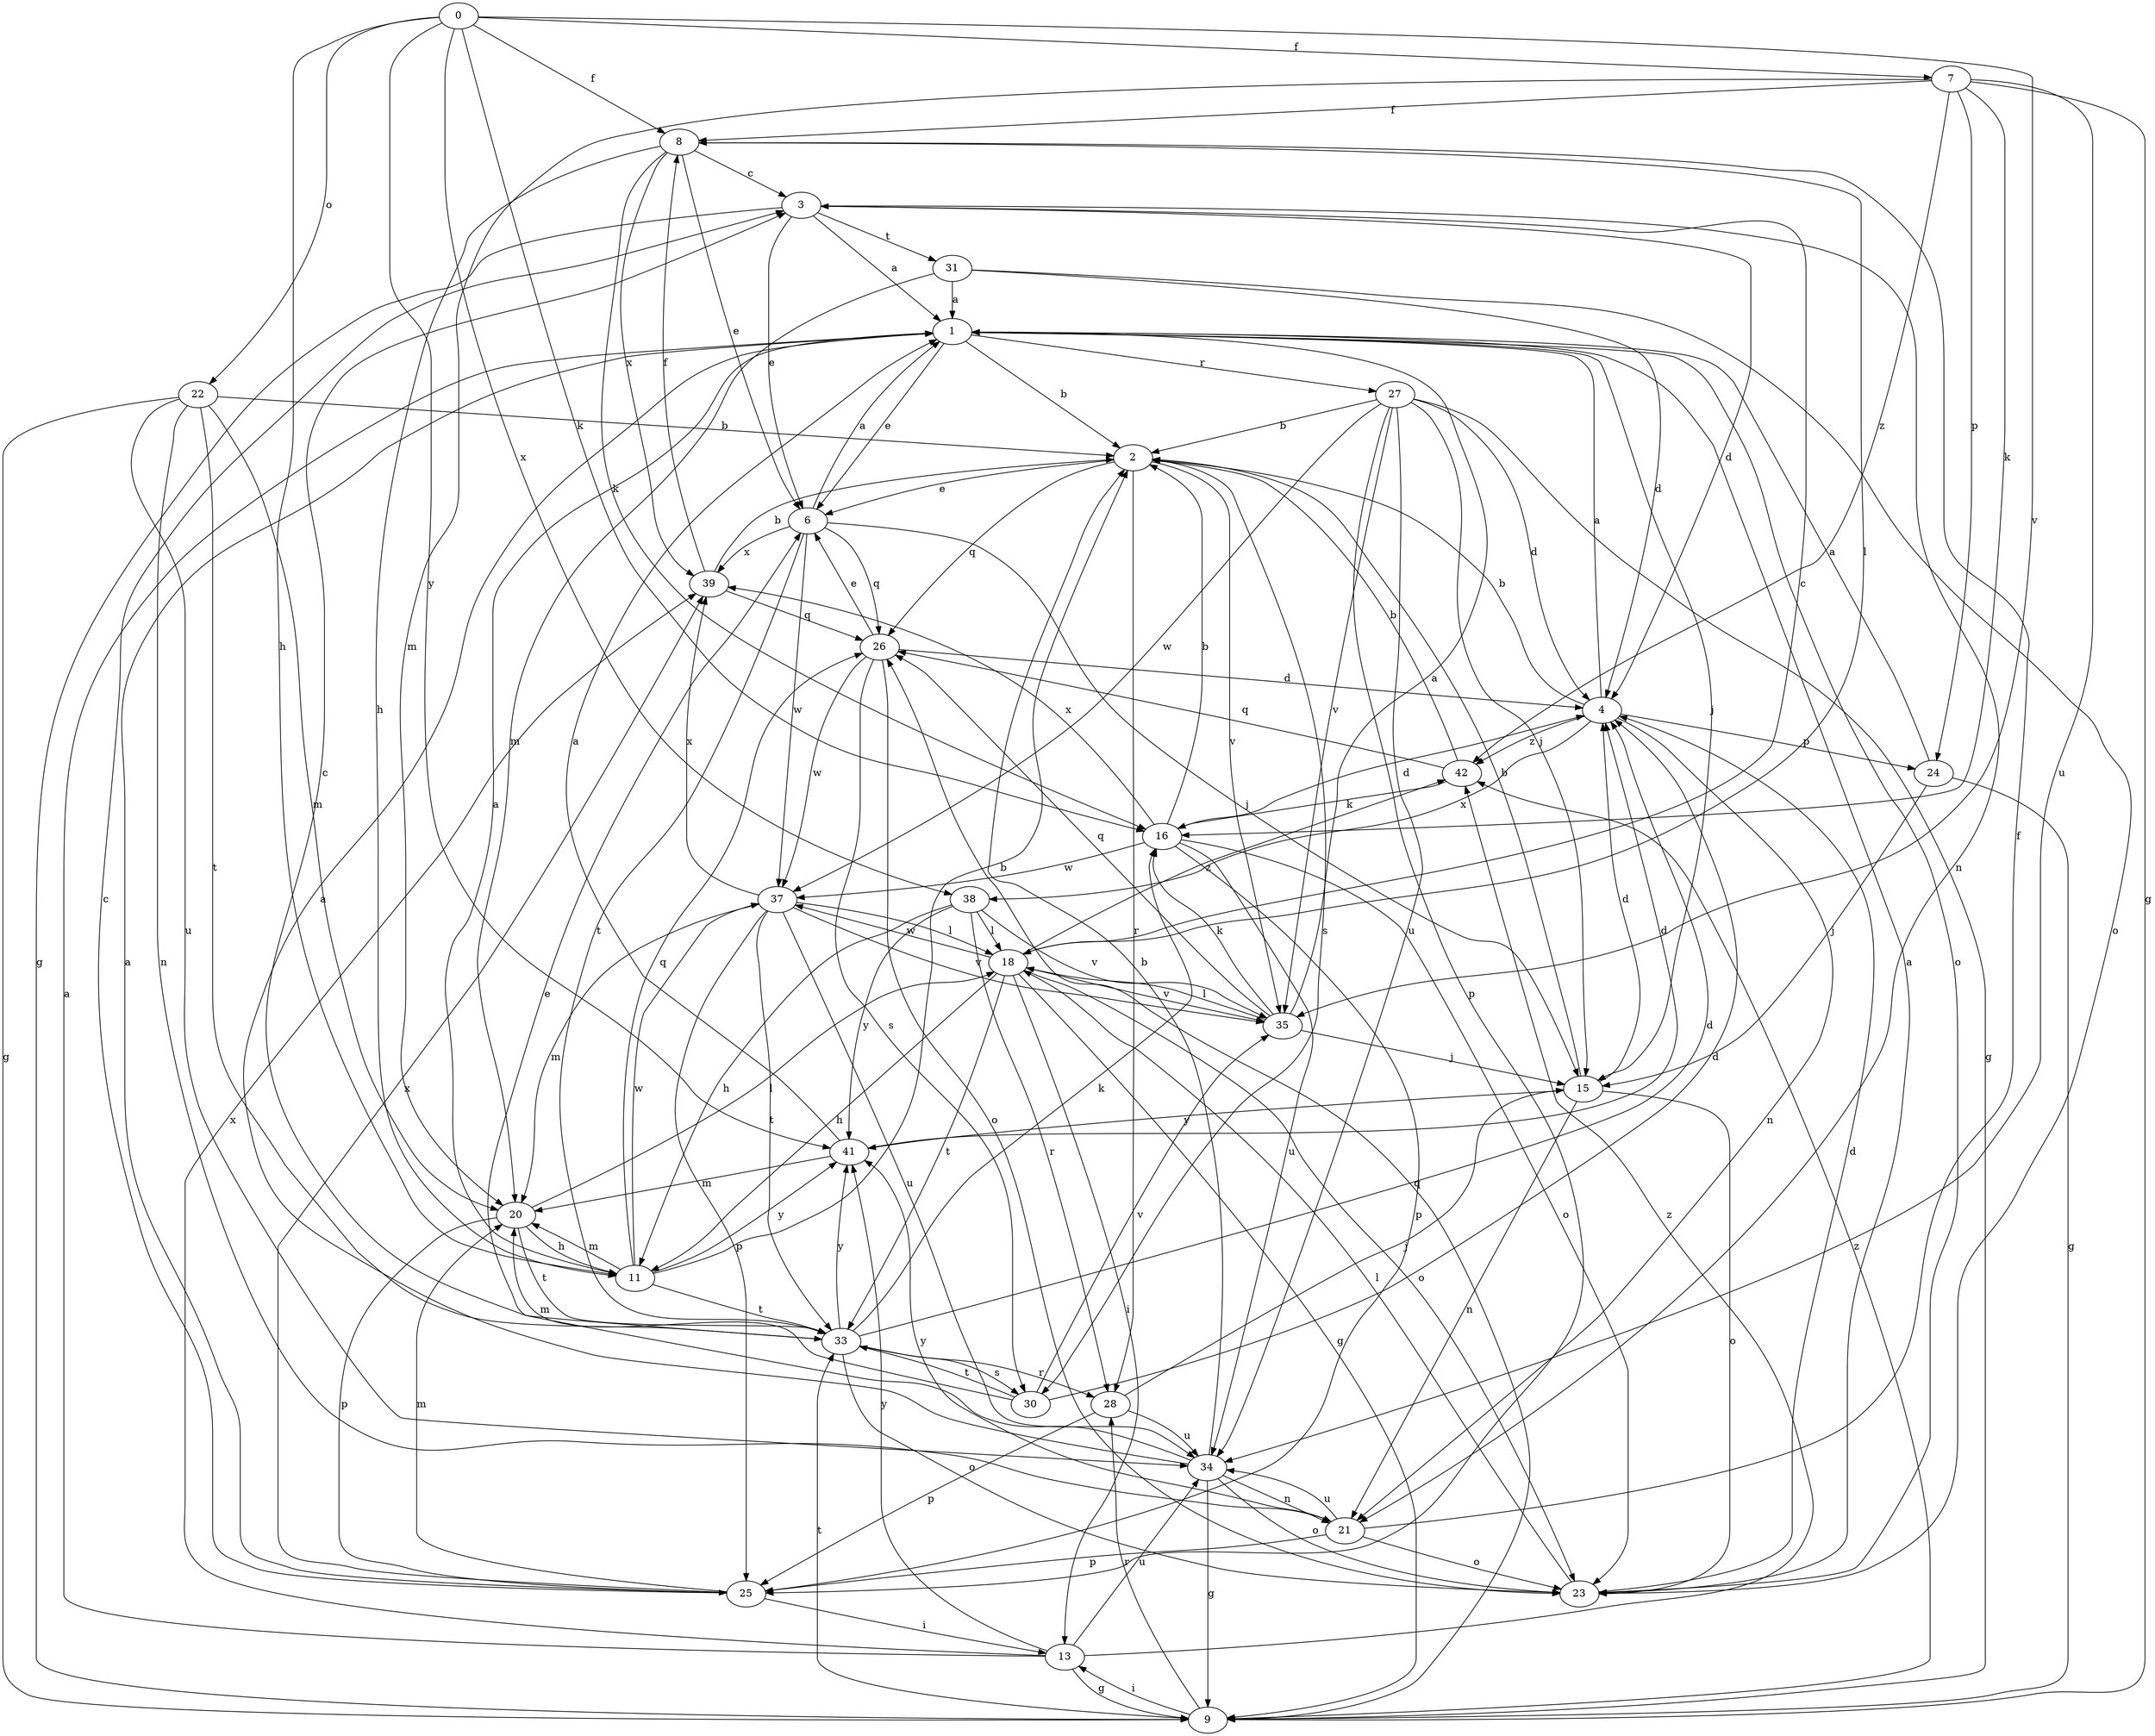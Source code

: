 strict digraph  {
0;
1;
2;
3;
4;
6;
7;
8;
9;
11;
13;
15;
16;
18;
20;
21;
22;
23;
24;
25;
26;
27;
28;
30;
31;
33;
34;
35;
37;
38;
39;
41;
42;
0 -> 7  [label=f];
0 -> 8  [label=f];
0 -> 11  [label=h];
0 -> 16  [label=k];
0 -> 22  [label=o];
0 -> 35  [label=v];
0 -> 38  [label=x];
0 -> 41  [label=y];
1 -> 2  [label=b];
1 -> 6  [label=e];
1 -> 15  [label=j];
1 -> 23  [label=o];
1 -> 27  [label=r];
2 -> 6  [label=e];
2 -> 26  [label=q];
2 -> 28  [label=r];
2 -> 30  [label=s];
2 -> 35  [label=v];
3 -> 1  [label=a];
3 -> 4  [label=d];
3 -> 6  [label=e];
3 -> 9  [label=g];
3 -> 21  [label=n];
3 -> 31  [label=t];
4 -> 1  [label=a];
4 -> 2  [label=b];
4 -> 21  [label=n];
4 -> 24  [label=p];
4 -> 38  [label=x];
4 -> 42  [label=z];
6 -> 1  [label=a];
6 -> 15  [label=j];
6 -> 26  [label=q];
6 -> 33  [label=t];
6 -> 37  [label=w];
6 -> 39  [label=x];
7 -> 8  [label=f];
7 -> 9  [label=g];
7 -> 16  [label=k];
7 -> 20  [label=m];
7 -> 24  [label=p];
7 -> 34  [label=u];
7 -> 42  [label=z];
8 -> 3  [label=c];
8 -> 6  [label=e];
8 -> 11  [label=h];
8 -> 16  [label=k];
8 -> 18  [label=l];
8 -> 39  [label=x];
9 -> 13  [label=i];
9 -> 26  [label=q];
9 -> 28  [label=r];
9 -> 33  [label=t];
9 -> 42  [label=z];
11 -> 1  [label=a];
11 -> 2  [label=b];
11 -> 20  [label=m];
11 -> 26  [label=q];
11 -> 33  [label=t];
11 -> 37  [label=w];
11 -> 41  [label=y];
13 -> 1  [label=a];
13 -> 9  [label=g];
13 -> 34  [label=u];
13 -> 39  [label=x];
13 -> 41  [label=y];
13 -> 42  [label=z];
15 -> 2  [label=b];
15 -> 4  [label=d];
15 -> 21  [label=n];
15 -> 23  [label=o];
15 -> 41  [label=y];
16 -> 2  [label=b];
16 -> 4  [label=d];
16 -> 23  [label=o];
16 -> 25  [label=p];
16 -> 34  [label=u];
16 -> 37  [label=w];
16 -> 39  [label=x];
18 -> 3  [label=c];
18 -> 9  [label=g];
18 -> 11  [label=h];
18 -> 13  [label=i];
18 -> 23  [label=o];
18 -> 33  [label=t];
18 -> 35  [label=v];
18 -> 37  [label=w];
18 -> 42  [label=z];
20 -> 11  [label=h];
20 -> 18  [label=l];
20 -> 25  [label=p];
20 -> 33  [label=t];
21 -> 8  [label=f];
21 -> 23  [label=o];
21 -> 25  [label=p];
21 -> 34  [label=u];
21 -> 41  [label=y];
22 -> 2  [label=b];
22 -> 9  [label=g];
22 -> 20  [label=m];
22 -> 21  [label=n];
22 -> 33  [label=t];
22 -> 34  [label=u];
23 -> 1  [label=a];
23 -> 4  [label=d];
23 -> 18  [label=l];
24 -> 1  [label=a];
24 -> 9  [label=g];
24 -> 15  [label=j];
25 -> 1  [label=a];
25 -> 3  [label=c];
25 -> 13  [label=i];
25 -> 20  [label=m];
25 -> 39  [label=x];
26 -> 4  [label=d];
26 -> 6  [label=e];
26 -> 23  [label=o];
26 -> 30  [label=s];
26 -> 37  [label=w];
27 -> 2  [label=b];
27 -> 4  [label=d];
27 -> 9  [label=g];
27 -> 15  [label=j];
27 -> 25  [label=p];
27 -> 34  [label=u];
27 -> 35  [label=v];
27 -> 37  [label=w];
28 -> 15  [label=j];
28 -> 25  [label=p];
28 -> 34  [label=u];
30 -> 4  [label=d];
30 -> 20  [label=m];
30 -> 33  [label=t];
30 -> 35  [label=v];
31 -> 1  [label=a];
31 -> 4  [label=d];
31 -> 20  [label=m];
31 -> 23  [label=o];
33 -> 3  [label=c];
33 -> 4  [label=d];
33 -> 16  [label=k];
33 -> 23  [label=o];
33 -> 28  [label=r];
33 -> 30  [label=s];
33 -> 41  [label=y];
34 -> 1  [label=a];
34 -> 2  [label=b];
34 -> 6  [label=e];
34 -> 9  [label=g];
34 -> 21  [label=n];
34 -> 23  [label=o];
35 -> 1  [label=a];
35 -> 15  [label=j];
35 -> 16  [label=k];
35 -> 18  [label=l];
35 -> 26  [label=q];
37 -> 18  [label=l];
37 -> 20  [label=m];
37 -> 25  [label=p];
37 -> 33  [label=t];
37 -> 34  [label=u];
37 -> 35  [label=v];
37 -> 39  [label=x];
38 -> 11  [label=h];
38 -> 18  [label=l];
38 -> 28  [label=r];
38 -> 35  [label=v];
38 -> 41  [label=y];
39 -> 2  [label=b];
39 -> 8  [label=f];
39 -> 26  [label=q];
41 -> 1  [label=a];
41 -> 4  [label=d];
41 -> 20  [label=m];
42 -> 2  [label=b];
42 -> 16  [label=k];
42 -> 26  [label=q];
}

